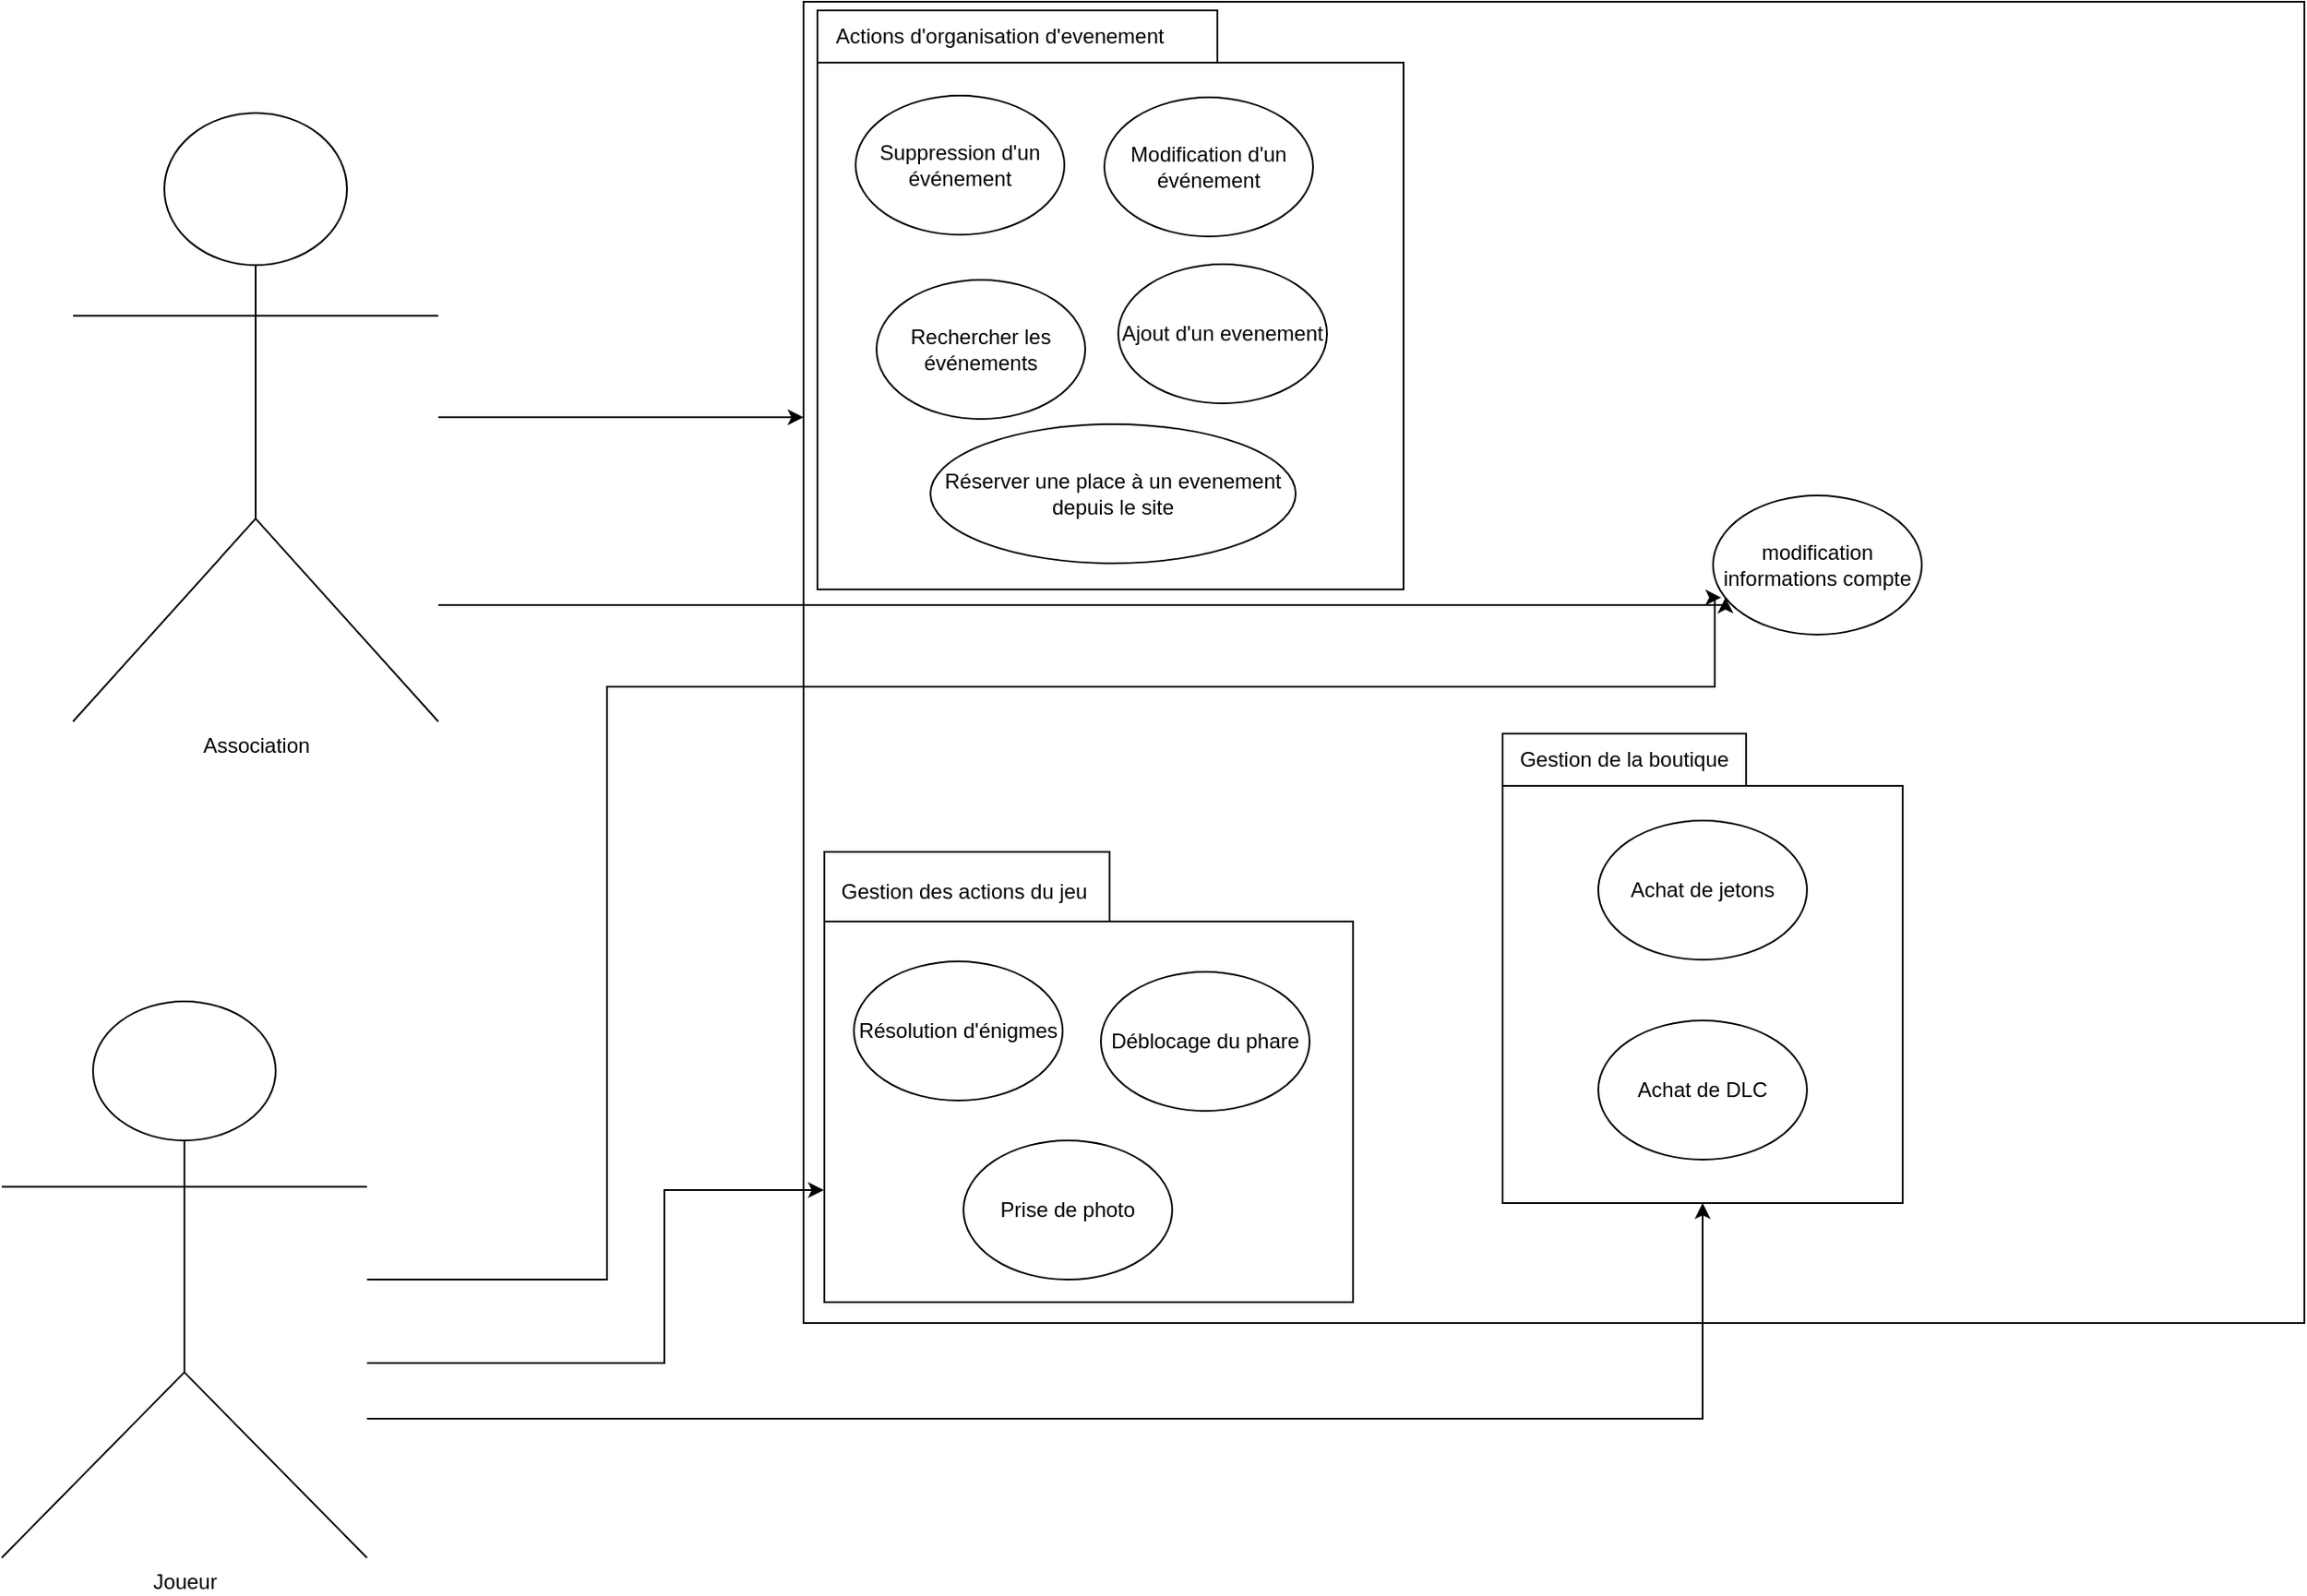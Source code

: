 <mxfile version="24.8.4">
  <diagram name="Page-1" id="UtBNDfn8IIDB6-av0K0q">
    <mxGraphModel dx="1648" dy="924" grid="0" gridSize="10" guides="0" tooltips="1" connect="1" arrows="1" fold="1" page="1" pageScale="1" pageWidth="827" pageHeight="1169" math="0" shadow="0">
      <root>
        <mxCell id="0" />
        <mxCell id="1" parent="0" />
        <mxCell id="tl4poTx89u1U0Vo0xO1h-35" value="" style="rounded=0;whiteSpace=wrap;html=1;" parent="1" vertex="1">
          <mxGeometry x="473" y="134" width="863" height="760" as="geometry" />
        </mxCell>
        <mxCell id="tl4poTx89u1U0Vo0xO1h-1" value="Joueur" style="shape=umlActor;verticalLabelPosition=bottom;verticalAlign=top;html=1;outlineConnect=0;" parent="1" vertex="1">
          <mxGeometry x="12" y="709" width="210" height="320" as="geometry" />
        </mxCell>
        <mxCell id="fJX49_q2fESSbCwYfbrY-16" style="edgeStyle=orthogonalEdgeStyle;rounded=0;orthogonalLoop=1;jettySize=auto;html=1;entryX=0;entryY=0.5;entryDx=0;entryDy=0;" edge="1" parent="1" source="tl4poTx89u1U0Vo0xO1h-4">
          <mxGeometry relative="1" as="geometry">
            <mxPoint x="473" y="373" as="targetPoint" />
          </mxGeometry>
        </mxCell>
        <mxCell id="tl4poTx89u1U0Vo0xO1h-4" value="Association" style="shape=umlActor;verticalLabelPosition=bottom;verticalAlign=top;html=1;outlineConnect=0;" parent="1" vertex="1">
          <mxGeometry x="53" y="198" width="210" height="350" as="geometry" />
        </mxCell>
        <mxCell id="fJX49_q2fESSbCwYfbrY-3" value="" style="shape=folder;fontStyle=1;spacingTop=10;tabWidth=164;tabHeight=40;tabPosition=left;html=1;whiteSpace=wrap;" vertex="1" parent="1">
          <mxGeometry x="485" y="623" width="304" height="259" as="geometry" />
        </mxCell>
        <mxCell id="tl4poTx89u1U0Vo0xO1h-78" value="modification informations compte" style="ellipse;whiteSpace=wrap;html=1;" parent="1" vertex="1">
          <mxGeometry x="996" y="418" width="120" height="80" as="geometry" />
        </mxCell>
        <mxCell id="fJX49_q2fESSbCwYfbrY-5" value="Gestion des actions du jeu" style="text;html=1;align=center;verticalAlign=middle;resizable=0;points=[];autosize=1;strokeColor=none;fillColor=none;" vertex="1" parent="1">
          <mxGeometry x="485" y="630.64" width="160" height="30" as="geometry" />
        </mxCell>
        <mxCell id="tl4poTx89u1U0Vo0xO1h-57" value="Résolution d&#39;énigmes" style="ellipse;whiteSpace=wrap;html=1;" parent="1" vertex="1">
          <mxGeometry x="502" y="686" width="120" height="80" as="geometry" />
        </mxCell>
        <mxCell id="tl4poTx89u1U0Vo0xO1h-58" value="Déblocage du phare" style="ellipse;whiteSpace=wrap;html=1;" parent="1" vertex="1">
          <mxGeometry x="644" y="692" width="120" height="80" as="geometry" />
        </mxCell>
        <mxCell id="tl4poTx89u1U0Vo0xO1h-61" value="Prise de photo" style="ellipse;whiteSpace=wrap;html=1;" parent="1" vertex="1">
          <mxGeometry x="565" y="789" width="120" height="80" as="geometry" />
        </mxCell>
        <mxCell id="fJX49_q2fESSbCwYfbrY-6" value="" style="shape=folder;fontStyle=1;spacingTop=10;tabWidth=140;tabHeight=30;tabPosition=left;html=1;whiteSpace=wrap;" vertex="1" parent="1">
          <mxGeometry x="875" y="555" width="230" height="270" as="geometry" />
        </mxCell>
        <mxCell id="tl4poTx89u1U0Vo0xO1h-69" value="Gestion de la boutique" style="text;html=1;align=center;verticalAlign=middle;whiteSpace=wrap;rounded=0;" parent="1" vertex="1">
          <mxGeometry x="875" y="555" width="140" height="30" as="geometry" />
        </mxCell>
        <mxCell id="tl4poTx89u1U0Vo0xO1h-67" value="Achat de jetons" style="ellipse;whiteSpace=wrap;html=1;" parent="1" vertex="1">
          <mxGeometry x="930" y="605.0" width="120" height="80" as="geometry" />
        </mxCell>
        <mxCell id="tl4poTx89u1U0Vo0xO1h-68" value="Achat de DLC" style="ellipse;whiteSpace=wrap;html=1;" parent="1" vertex="1">
          <mxGeometry x="930" y="720.0" width="120" height="80" as="geometry" />
        </mxCell>
        <mxCell id="fJX49_q2fESSbCwYfbrY-8" value="" style="shape=folder;fontStyle=1;spacingTop=10;tabWidth=230;tabHeight=30;tabPosition=left;html=1;whiteSpace=wrap;" vertex="1" parent="1">
          <mxGeometry x="481" y="139" width="337" height="333" as="geometry" />
        </mxCell>
        <mxCell id="tl4poTx89u1U0Vo0xO1h-40" value="Actions d&#39;organisation d&#39;evenement" style="text;html=1;align=center;verticalAlign=middle;whiteSpace=wrap;rounded=0;" parent="1" vertex="1">
          <mxGeometry x="481" y="139" width="210" height="30" as="geometry" />
        </mxCell>
        <mxCell id="tl4poTx89u1U0Vo0xO1h-11" value="Suppression d&#39;un événement" style="ellipse;whiteSpace=wrap;html=1;" parent="1" vertex="1">
          <mxGeometry x="503" y="188" width="120" height="80" as="geometry" />
        </mxCell>
        <mxCell id="tl4poTx89u1U0Vo0xO1h-12" value="Modification d&#39;un événement" style="ellipse;whiteSpace=wrap;html=1;" parent="1" vertex="1">
          <mxGeometry x="646" y="189" width="120" height="80" as="geometry" />
        </mxCell>
        <mxCell id="tl4poTx89u1U0Vo0xO1h-10" value="Ajout d&#39;un evenement" style="ellipse;whiteSpace=wrap;html=1;" parent="1" vertex="1">
          <mxGeometry x="654" y="285" width="120" height="80" as="geometry" />
        </mxCell>
        <mxCell id="tl4poTx89u1U0Vo0xO1h-9" value="Rechercher les événements" style="ellipse;whiteSpace=wrap;html=1;" parent="1" vertex="1">
          <mxGeometry x="515" y="294" width="120" height="80" as="geometry" />
        </mxCell>
        <mxCell id="tl4poTx89u1U0Vo0xO1h-45" value="Réserver une place à un evenement depuis le site" style="ellipse;whiteSpace=wrap;html=1;" parent="1" vertex="1">
          <mxGeometry x="546" y="377" width="210" height="80" as="geometry" />
        </mxCell>
        <mxCell id="fJX49_q2fESSbCwYfbrY-21" style="edgeStyle=orthogonalEdgeStyle;rounded=0;orthogonalLoop=1;jettySize=auto;html=1;entryX=-0.001;entryY=0.751;entryDx=0;entryDy=0;entryPerimeter=0;" edge="1" parent="1" source="tl4poTx89u1U0Vo0xO1h-1" target="fJX49_q2fESSbCwYfbrY-3">
          <mxGeometry relative="1" as="geometry">
            <Array as="points">
              <mxPoint x="393" y="917" />
              <mxPoint x="393" y="818" />
            </Array>
          </mxGeometry>
        </mxCell>
        <mxCell id="fJX49_q2fESSbCwYfbrY-25" style="edgeStyle=orthogonalEdgeStyle;rounded=0;orthogonalLoop=1;jettySize=auto;html=1;entryX=0.5;entryY=1;entryDx=0;entryDy=0;entryPerimeter=0;" edge="1" parent="1" source="tl4poTx89u1U0Vo0xO1h-1" target="fJX49_q2fESSbCwYfbrY-6">
          <mxGeometry relative="1" as="geometry">
            <Array as="points">
              <mxPoint x="990" y="949" />
            </Array>
          </mxGeometry>
        </mxCell>
        <mxCell id="fJX49_q2fESSbCwYfbrY-26" style="edgeStyle=orthogonalEdgeStyle;rounded=0;orthogonalLoop=1;jettySize=auto;html=1;entryX=0.039;entryY=0.734;entryDx=0;entryDy=0;entryPerimeter=0;" edge="1" parent="1" source="tl4poTx89u1U0Vo0xO1h-1" target="tl4poTx89u1U0Vo0xO1h-78">
          <mxGeometry relative="1" as="geometry">
            <Array as="points">
              <mxPoint x="360" y="869" />
              <mxPoint x="360" y="528" />
              <mxPoint x="997" y="528" />
            </Array>
          </mxGeometry>
        </mxCell>
        <mxCell id="fJX49_q2fESSbCwYfbrY-27" style="edgeStyle=orthogonalEdgeStyle;rounded=0;orthogonalLoop=1;jettySize=auto;html=1;entryX=0.059;entryY=0.734;entryDx=0;entryDy=0;entryPerimeter=0;" edge="1" parent="1" source="tl4poTx89u1U0Vo0xO1h-4" target="tl4poTx89u1U0Vo0xO1h-78">
          <mxGeometry relative="1" as="geometry">
            <Array as="points">
              <mxPoint x="451" y="481" />
              <mxPoint x="451" y="481" />
            </Array>
          </mxGeometry>
        </mxCell>
      </root>
    </mxGraphModel>
  </diagram>
</mxfile>
